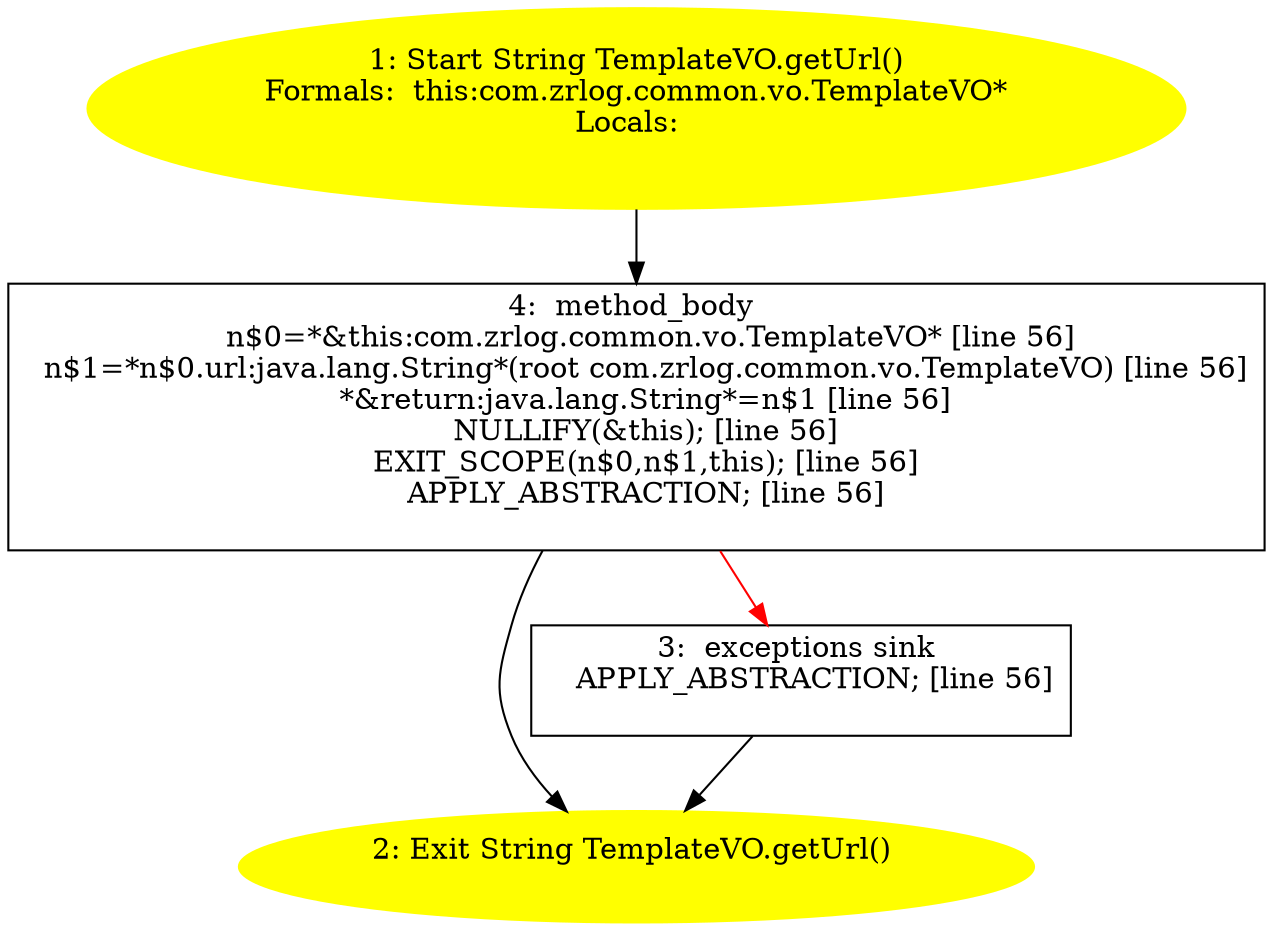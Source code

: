 /* @generated */
digraph cfg {
"com.zrlog.common.vo.TemplateVO.getUrl():java.lang.String.b069111ed5c14a835ef7084563a2be29_1" [label="1: Start String TemplateVO.getUrl()\nFormals:  this:com.zrlog.common.vo.TemplateVO*\nLocals:  \n  " color=yellow style=filled]
	

	 "com.zrlog.common.vo.TemplateVO.getUrl():java.lang.String.b069111ed5c14a835ef7084563a2be29_1" -> "com.zrlog.common.vo.TemplateVO.getUrl():java.lang.String.b069111ed5c14a835ef7084563a2be29_4" ;
"com.zrlog.common.vo.TemplateVO.getUrl():java.lang.String.b069111ed5c14a835ef7084563a2be29_2" [label="2: Exit String TemplateVO.getUrl() \n  " color=yellow style=filled]
	

"com.zrlog.common.vo.TemplateVO.getUrl():java.lang.String.b069111ed5c14a835ef7084563a2be29_3" [label="3:  exceptions sink \n   APPLY_ABSTRACTION; [line 56]\n " shape="box"]
	

	 "com.zrlog.common.vo.TemplateVO.getUrl():java.lang.String.b069111ed5c14a835ef7084563a2be29_3" -> "com.zrlog.common.vo.TemplateVO.getUrl():java.lang.String.b069111ed5c14a835ef7084563a2be29_2" ;
"com.zrlog.common.vo.TemplateVO.getUrl():java.lang.String.b069111ed5c14a835ef7084563a2be29_4" [label="4:  method_body \n   n$0=*&this:com.zrlog.common.vo.TemplateVO* [line 56]\n  n$1=*n$0.url:java.lang.String*(root com.zrlog.common.vo.TemplateVO) [line 56]\n  *&return:java.lang.String*=n$1 [line 56]\n  NULLIFY(&this); [line 56]\n  EXIT_SCOPE(n$0,n$1,this); [line 56]\n  APPLY_ABSTRACTION; [line 56]\n " shape="box"]
	

	 "com.zrlog.common.vo.TemplateVO.getUrl():java.lang.String.b069111ed5c14a835ef7084563a2be29_4" -> "com.zrlog.common.vo.TemplateVO.getUrl():java.lang.String.b069111ed5c14a835ef7084563a2be29_2" ;
	 "com.zrlog.common.vo.TemplateVO.getUrl():java.lang.String.b069111ed5c14a835ef7084563a2be29_4" -> "com.zrlog.common.vo.TemplateVO.getUrl():java.lang.String.b069111ed5c14a835ef7084563a2be29_3" [color="red" ];
}
